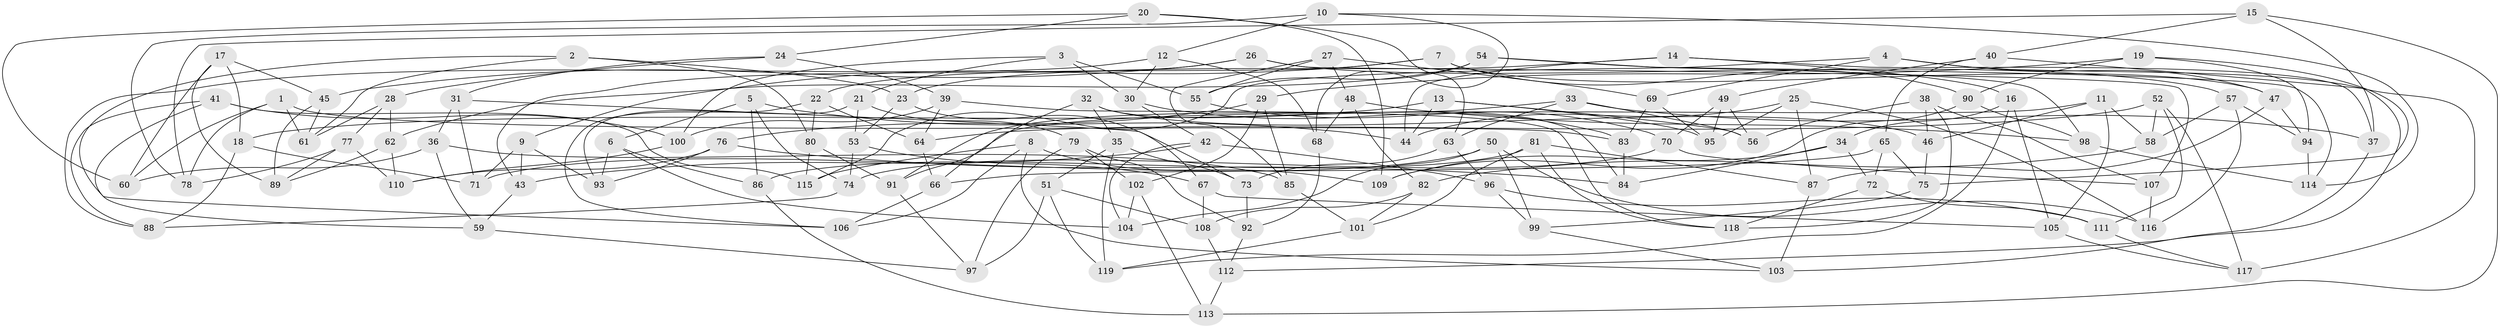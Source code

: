 // coarse degree distribution, {6: 0.49333333333333335, 5: 0.08, 4: 0.4266666666666667}
// Generated by graph-tools (version 1.1) at 2025/24/03/03/25 07:24:28]
// undirected, 119 vertices, 238 edges
graph export_dot {
graph [start="1"]
  node [color=gray90,style=filled];
  1;
  2;
  3;
  4;
  5;
  6;
  7;
  8;
  9;
  10;
  11;
  12;
  13;
  14;
  15;
  16;
  17;
  18;
  19;
  20;
  21;
  22;
  23;
  24;
  25;
  26;
  27;
  28;
  29;
  30;
  31;
  32;
  33;
  34;
  35;
  36;
  37;
  38;
  39;
  40;
  41;
  42;
  43;
  44;
  45;
  46;
  47;
  48;
  49;
  50;
  51;
  52;
  53;
  54;
  55;
  56;
  57;
  58;
  59;
  60;
  61;
  62;
  63;
  64;
  65;
  66;
  67;
  68;
  69;
  70;
  71;
  72;
  73;
  74;
  75;
  76;
  77;
  78;
  79;
  80;
  81;
  82;
  83;
  84;
  85;
  86;
  87;
  88;
  89;
  90;
  91;
  92;
  93;
  94;
  95;
  96;
  97;
  98;
  99;
  100;
  101;
  102;
  103;
  104;
  105;
  106;
  107;
  108;
  109;
  110;
  111;
  112;
  113;
  114;
  115;
  116;
  117;
  118;
  119;
  1 -- 83;
  1 -- 60;
  1 -- 78;
  1 -- 61;
  2 -- 23;
  2 -- 61;
  2 -- 106;
  2 -- 80;
  3 -- 30;
  3 -- 21;
  3 -- 100;
  3 -- 55;
  4 -- 117;
  4 -- 69;
  4 -- 47;
  4 -- 115;
  5 -- 44;
  5 -- 74;
  5 -- 86;
  5 -- 6;
  6 -- 104;
  6 -- 93;
  6 -- 86;
  7 -- 47;
  7 -- 22;
  7 -- 9;
  7 -- 90;
  8 -- 106;
  8 -- 103;
  8 -- 109;
  8 -- 115;
  9 -- 93;
  9 -- 71;
  9 -- 43;
  10 -- 12;
  10 -- 114;
  10 -- 68;
  10 -- 78;
  11 -- 91;
  11 -- 105;
  11 -- 46;
  11 -- 58;
  12 -- 68;
  12 -- 88;
  12 -- 30;
  13 -- 44;
  13 -- 95;
  13 -- 18;
  13 -- 56;
  14 -- 37;
  14 -- 23;
  14 -- 44;
  14 -- 16;
  15 -- 37;
  15 -- 78;
  15 -- 113;
  15 -- 40;
  16 -- 119;
  16 -- 105;
  16 -- 34;
  17 -- 18;
  17 -- 45;
  17 -- 89;
  17 -- 60;
  18 -- 88;
  18 -- 71;
  19 -- 94;
  19 -- 75;
  19 -- 29;
  19 -- 90;
  20 -- 63;
  20 -- 109;
  20 -- 60;
  20 -- 24;
  21 -- 79;
  21 -- 93;
  21 -- 53;
  22 -- 64;
  22 -- 106;
  22 -- 80;
  23 -- 53;
  23 -- 67;
  24 -- 28;
  24 -- 39;
  24 -- 31;
  25 -- 44;
  25 -- 116;
  25 -- 95;
  25 -- 87;
  26 -- 43;
  26 -- 45;
  26 -- 107;
  26 -- 57;
  27 -- 69;
  27 -- 85;
  27 -- 48;
  27 -- 55;
  28 -- 62;
  28 -- 77;
  28 -- 61;
  29 -- 85;
  29 -- 102;
  29 -- 76;
  30 -- 42;
  30 -- 83;
  31 -- 36;
  31 -- 73;
  31 -- 71;
  32 -- 84;
  32 -- 46;
  32 -- 66;
  32 -- 35;
  33 -- 37;
  33 -- 63;
  33 -- 91;
  33 -- 56;
  34 -- 72;
  34 -- 84;
  34 -- 109;
  35 -- 119;
  35 -- 51;
  35 -- 73;
  36 -- 85;
  36 -- 59;
  36 -- 60;
  37 -- 103;
  38 -- 107;
  38 -- 46;
  38 -- 118;
  38 -- 56;
  39 -- 118;
  39 -- 64;
  39 -- 100;
  40 -- 49;
  40 -- 65;
  40 -- 112;
  41 -- 115;
  41 -- 100;
  41 -- 88;
  41 -- 59;
  42 -- 104;
  42 -- 43;
  42 -- 96;
  43 -- 59;
  45 -- 89;
  45 -- 61;
  46 -- 75;
  47 -- 94;
  47 -- 87;
  48 -- 98;
  48 -- 68;
  48 -- 82;
  49 -- 70;
  49 -- 56;
  49 -- 95;
  50 -- 71;
  50 -- 116;
  50 -- 99;
  50 -- 104;
  51 -- 108;
  51 -- 119;
  51 -- 97;
  52 -- 111;
  52 -- 64;
  52 -- 58;
  52 -- 117;
  53 -- 74;
  53 -- 67;
  54 -- 98;
  54 -- 114;
  54 -- 62;
  54 -- 55;
  55 -- 70;
  57 -- 94;
  57 -- 58;
  57 -- 116;
  58 -- 82;
  59 -- 97;
  62 -- 110;
  62 -- 89;
  63 -- 73;
  63 -- 96;
  64 -- 66;
  65 -- 72;
  65 -- 75;
  65 -- 66;
  66 -- 106;
  67 -- 105;
  67 -- 108;
  68 -- 92;
  69 -- 83;
  69 -- 95;
  70 -- 107;
  70 -- 74;
  72 -- 118;
  72 -- 111;
  73 -- 92;
  74 -- 88;
  75 -- 99;
  76 -- 84;
  76 -- 110;
  76 -- 93;
  77 -- 78;
  77 -- 89;
  77 -- 110;
  79 -- 97;
  79 -- 92;
  79 -- 102;
  80 -- 115;
  80 -- 91;
  81 -- 87;
  81 -- 86;
  81 -- 101;
  81 -- 118;
  82 -- 108;
  82 -- 101;
  83 -- 84;
  85 -- 101;
  86 -- 113;
  87 -- 103;
  90 -- 109;
  90 -- 98;
  91 -- 97;
  92 -- 112;
  94 -- 114;
  96 -- 99;
  96 -- 111;
  98 -- 114;
  99 -- 103;
  100 -- 110;
  101 -- 119;
  102 -- 113;
  102 -- 104;
  105 -- 117;
  107 -- 116;
  108 -- 112;
  111 -- 117;
  112 -- 113;
}
